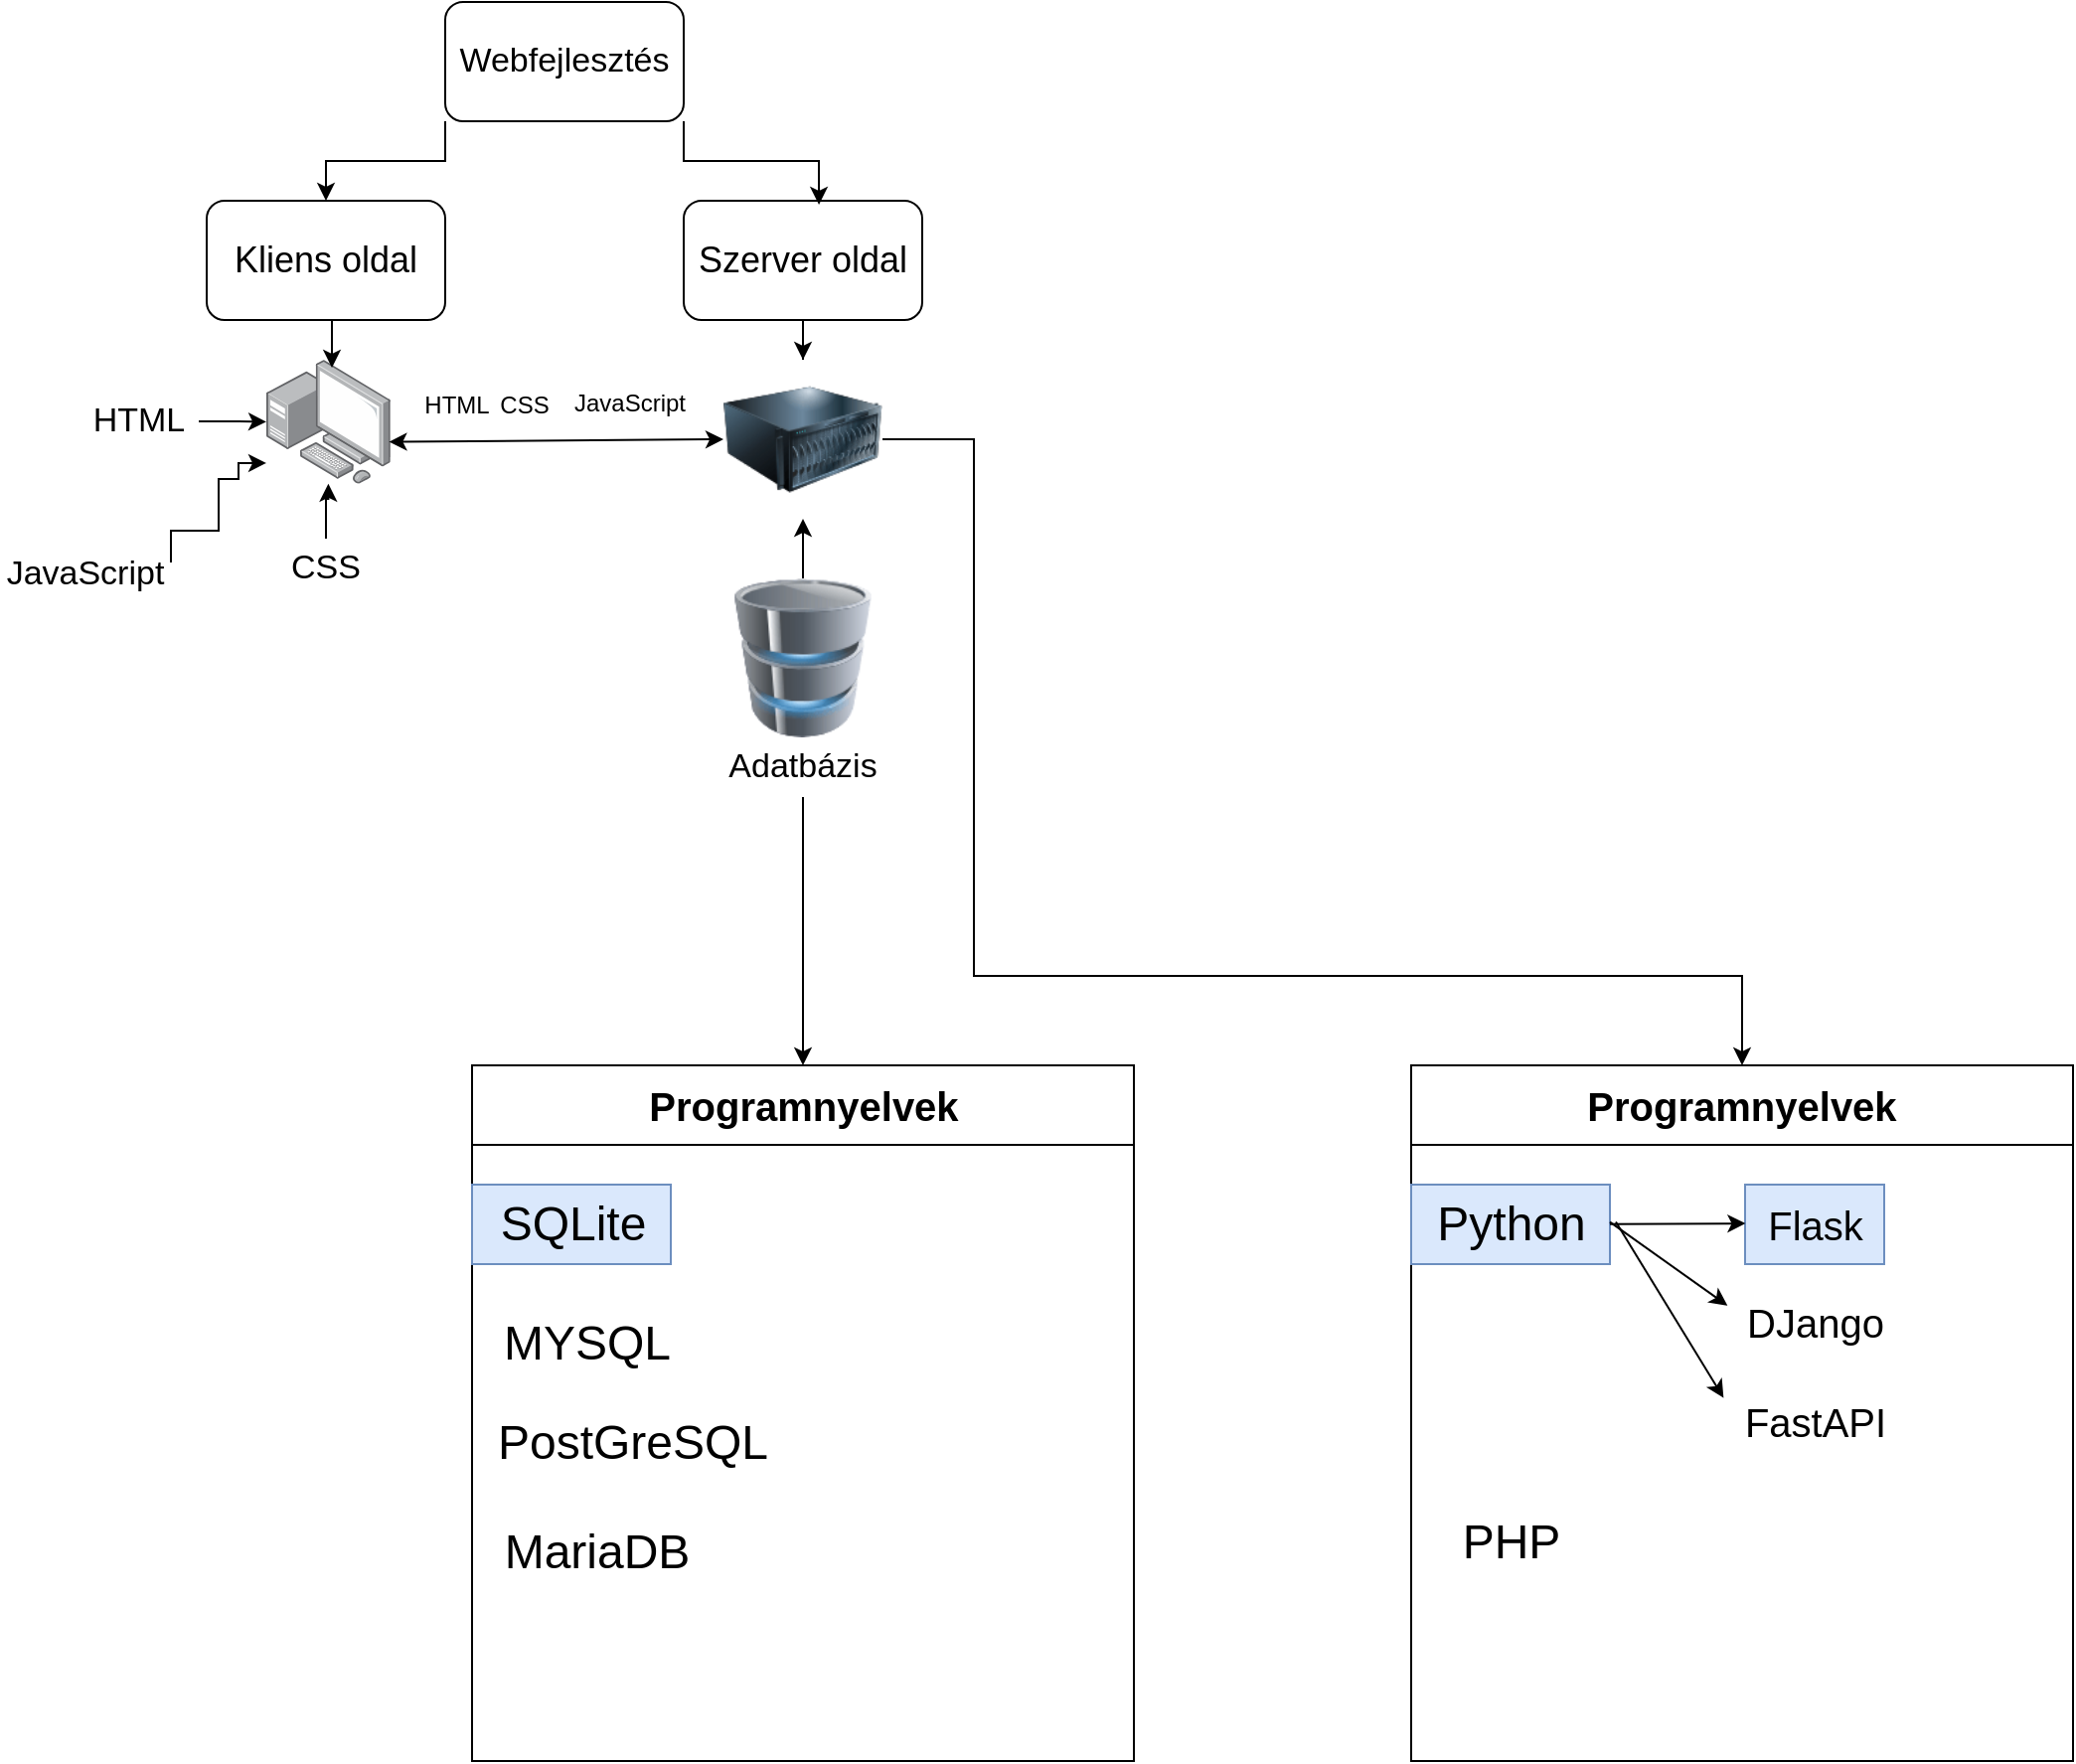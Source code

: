 <mxfile version="26.0.11">
  <diagram name="1 oldal" id="QPKSVuA1kWo0BdA6RJBZ">
    <mxGraphModel dx="1741" dy="961" grid="1" gridSize="10" guides="1" tooltips="1" connect="1" arrows="1" fold="1" page="1" pageScale="1" pageWidth="827" pageHeight="1169" math="0" shadow="0">
      <root>
        <mxCell id="0" />
        <mxCell id="1" parent="0" />
        <mxCell id="JCj-JerqRikzEphCBUMQ-4" style="edgeStyle=orthogonalEdgeStyle;rounded=0;orthogonalLoop=1;jettySize=auto;html=1;exitX=0;exitY=1;exitDx=0;exitDy=0;" edge="1" parent="1" source="JCj-JerqRikzEphCBUMQ-1" target="JCj-JerqRikzEphCBUMQ-2">
          <mxGeometry relative="1" as="geometry" />
        </mxCell>
        <mxCell id="JCj-JerqRikzEphCBUMQ-1" value="&lt;font style=&quot;font-size: 17px;&quot;&gt;Webfejlesztés&lt;/font&gt;" style="rounded=1;whiteSpace=wrap;html=1;" vertex="1" parent="1">
          <mxGeometry x="354" y="50" width="120" height="60" as="geometry" />
        </mxCell>
        <mxCell id="JCj-JerqRikzEphCBUMQ-2" value="&lt;font style=&quot;font-size: 18px;&quot;&gt;Kliens oldal&lt;/font&gt;" style="rounded=1;whiteSpace=wrap;html=1;" vertex="1" parent="1">
          <mxGeometry x="234" y="150" width="120" height="60" as="geometry" />
        </mxCell>
        <mxCell id="JCj-JerqRikzEphCBUMQ-7" style="edgeStyle=orthogonalEdgeStyle;rounded=0;orthogonalLoop=1;jettySize=auto;html=1;exitX=0.5;exitY=1;exitDx=0;exitDy=0;" edge="1" parent="1" source="JCj-JerqRikzEphCBUMQ-3" target="JCj-JerqRikzEphCBUMQ-6">
          <mxGeometry relative="1" as="geometry" />
        </mxCell>
        <mxCell id="JCj-JerqRikzEphCBUMQ-3" value="&lt;font style=&quot;font-size: 18px;&quot;&gt;Szerver oldal&lt;/font&gt;" style="rounded=1;whiteSpace=wrap;html=1;" vertex="1" parent="1">
          <mxGeometry x="474" y="150" width="120" height="60" as="geometry" />
        </mxCell>
        <mxCell id="JCj-JerqRikzEphCBUMQ-5" style="edgeStyle=orthogonalEdgeStyle;rounded=0;orthogonalLoop=1;jettySize=auto;html=1;exitX=1;exitY=1;exitDx=0;exitDy=0;entryX=0.567;entryY=0.033;entryDx=0;entryDy=0;entryPerimeter=0;" edge="1" parent="1" source="JCj-JerqRikzEphCBUMQ-1" target="JCj-JerqRikzEphCBUMQ-3">
          <mxGeometry relative="1" as="geometry" />
        </mxCell>
        <mxCell id="JCj-JerqRikzEphCBUMQ-29" style="edgeStyle=orthogonalEdgeStyle;rounded=0;orthogonalLoop=1;jettySize=auto;html=1;exitX=1;exitY=0.5;exitDx=0;exitDy=0;entryX=0.5;entryY=0;entryDx=0;entryDy=0;" edge="1" parent="1" source="JCj-JerqRikzEphCBUMQ-6" target="JCj-JerqRikzEphCBUMQ-28">
          <mxGeometry relative="1" as="geometry">
            <Array as="points">
              <mxPoint x="620" y="270" />
              <mxPoint x="620" y="540" />
              <mxPoint x="1007" y="540" />
            </Array>
          </mxGeometry>
        </mxCell>
        <mxCell id="JCj-JerqRikzEphCBUMQ-6" value="" style="image;html=1;image=img/lib/clip_art/computers/Server_128x128.png" vertex="1" parent="1">
          <mxGeometry x="494" y="230" width="80" height="80" as="geometry" />
        </mxCell>
        <mxCell id="JCj-JerqRikzEphCBUMQ-8" value="" style="image;points=[];aspect=fixed;html=1;align=center;shadow=0;dashed=0;image=img/lib/allied_telesis/computer_and_terminals/Personal_Computer_with_Server.svg;" vertex="1" parent="1">
          <mxGeometry x="264" y="230" width="62.4" height="62.4" as="geometry" />
        </mxCell>
        <mxCell id="JCj-JerqRikzEphCBUMQ-9" style="edgeStyle=orthogonalEdgeStyle;rounded=0;orthogonalLoop=1;jettySize=auto;html=1;exitX=0.5;exitY=1;exitDx=0;exitDy=0;entryX=0.529;entryY=0.064;entryDx=0;entryDy=0;entryPerimeter=0;" edge="1" parent="1" source="JCj-JerqRikzEphCBUMQ-2" target="JCj-JerqRikzEphCBUMQ-8">
          <mxGeometry relative="1" as="geometry" />
        </mxCell>
        <mxCell id="JCj-JerqRikzEphCBUMQ-13" style="edgeStyle=orthogonalEdgeStyle;rounded=0;orthogonalLoop=1;jettySize=auto;html=1;exitX=1;exitY=0.5;exitDx=0;exitDy=0;" edge="1" parent="1" source="JCj-JerqRikzEphCBUMQ-10" target="JCj-JerqRikzEphCBUMQ-8">
          <mxGeometry relative="1" as="geometry" />
        </mxCell>
        <mxCell id="JCj-JerqRikzEphCBUMQ-10" value="&lt;font style=&quot;font-size: 17px;&quot;&gt;HTML&lt;/font&gt;" style="text;html=1;align=center;verticalAlign=middle;whiteSpace=wrap;rounded=0;" vertex="1" parent="1">
          <mxGeometry x="170" y="246" width="60" height="30" as="geometry" />
        </mxCell>
        <mxCell id="JCj-JerqRikzEphCBUMQ-15" style="edgeStyle=orthogonalEdgeStyle;rounded=0;orthogonalLoop=1;jettySize=auto;html=1;exitX=0.5;exitY=0;exitDx=0;exitDy=0;" edge="1" parent="1" source="JCj-JerqRikzEphCBUMQ-11" target="JCj-JerqRikzEphCBUMQ-8">
          <mxGeometry relative="1" as="geometry" />
        </mxCell>
        <mxCell id="JCj-JerqRikzEphCBUMQ-11" value="&lt;font style=&quot;font-size: 17px;&quot;&gt;CSS&lt;/font&gt;" style="text;html=1;align=center;verticalAlign=middle;whiteSpace=wrap;rounded=0;" vertex="1" parent="1">
          <mxGeometry x="264" y="320" width="60" height="30" as="geometry" />
        </mxCell>
        <mxCell id="JCj-JerqRikzEphCBUMQ-12" value="&lt;font style=&quot;font-size: 17px;&quot;&gt;JavaScript&lt;/font&gt;" style="text;html=1;align=center;verticalAlign=middle;whiteSpace=wrap;rounded=0;" vertex="1" parent="1">
          <mxGeometry x="130" y="326" width="86" height="24" as="geometry" />
        </mxCell>
        <mxCell id="JCj-JerqRikzEphCBUMQ-14" style="edgeStyle=orthogonalEdgeStyle;rounded=0;orthogonalLoop=1;jettySize=auto;html=1;exitX=1;exitY=0.25;exitDx=0;exitDy=0;entryX=0;entryY=0.833;entryDx=0;entryDy=0;entryPerimeter=0;" edge="1" parent="1" source="JCj-JerqRikzEphCBUMQ-12" target="JCj-JerqRikzEphCBUMQ-8">
          <mxGeometry relative="1" as="geometry">
            <Array as="points">
              <mxPoint x="216" y="316" />
              <mxPoint x="240" y="316" />
              <mxPoint x="240" y="290" />
              <mxPoint x="250" y="290" />
              <mxPoint x="250" y="282" />
            </Array>
          </mxGeometry>
        </mxCell>
        <mxCell id="JCj-JerqRikzEphCBUMQ-18" style="edgeStyle=orthogonalEdgeStyle;rounded=0;orthogonalLoop=1;jettySize=auto;html=1;exitX=0.5;exitY=0;exitDx=0;exitDy=0;" edge="1" parent="1" source="JCj-JerqRikzEphCBUMQ-16" target="JCj-JerqRikzEphCBUMQ-6">
          <mxGeometry relative="1" as="geometry" />
        </mxCell>
        <mxCell id="JCj-JerqRikzEphCBUMQ-16" value="" style="image;html=1;image=img/lib/clip_art/computers/Database_128x128.png" vertex="1" parent="1">
          <mxGeometry x="494" y="340" width="80" height="80" as="geometry" />
        </mxCell>
        <mxCell id="JCj-JerqRikzEphCBUMQ-61" style="edgeStyle=orthogonalEdgeStyle;rounded=0;orthogonalLoop=1;jettySize=auto;html=1;exitX=0.5;exitY=1;exitDx=0;exitDy=0;entryX=0.5;entryY=0;entryDx=0;entryDy=0;" edge="1" parent="1" source="JCj-JerqRikzEphCBUMQ-19" target="JCj-JerqRikzEphCBUMQ-52">
          <mxGeometry relative="1" as="geometry" />
        </mxCell>
        <mxCell id="JCj-JerqRikzEphCBUMQ-19" value="&lt;font style=&quot;font-size: 17px;&quot;&gt;Adatbázis&lt;/font&gt;" style="text;html=1;align=center;verticalAlign=middle;whiteSpace=wrap;rounded=0;" vertex="1" parent="1">
          <mxGeometry x="486" y="420" width="96" height="30" as="geometry" />
        </mxCell>
        <mxCell id="JCj-JerqRikzEphCBUMQ-21" value="" style="endArrow=classic;startArrow=classic;html=1;rounded=0;entryX=0;entryY=0.5;entryDx=0;entryDy=0;exitX=0.989;exitY=0.662;exitDx=0;exitDy=0;exitPerimeter=0;" edge="1" parent="1" source="JCj-JerqRikzEphCBUMQ-8" target="JCj-JerqRikzEphCBUMQ-6">
          <mxGeometry width="50" height="50" relative="1" as="geometry">
            <mxPoint x="370" y="300" as="sourcePoint" />
            <mxPoint x="420" y="250" as="targetPoint" />
          </mxGeometry>
        </mxCell>
        <mxCell id="JCj-JerqRikzEphCBUMQ-22" value="&lt;font&gt;HTML&lt;/font&gt;" style="text;html=1;align=center;verticalAlign=middle;whiteSpace=wrap;rounded=0;" vertex="1" parent="1">
          <mxGeometry x="340" y="240" width="40" height="25" as="geometry" />
        </mxCell>
        <mxCell id="JCj-JerqRikzEphCBUMQ-23" value="&lt;font&gt;CSS&lt;/font&gt;" style="text;html=1;align=center;verticalAlign=middle;whiteSpace=wrap;rounded=0;" vertex="1" parent="1">
          <mxGeometry x="374" y="240" width="40" height="25" as="geometry" />
        </mxCell>
        <mxCell id="JCj-JerqRikzEphCBUMQ-24" value="&lt;font&gt;JavaScript&lt;/font&gt;" style="text;html=1;align=center;verticalAlign=middle;whiteSpace=wrap;rounded=0;" vertex="1" parent="1">
          <mxGeometry x="414" y="240" width="66" height="24" as="geometry" />
        </mxCell>
        <mxCell id="JCj-JerqRikzEphCBUMQ-28" value="&lt;font style=&quot;font-size: 20px;&quot;&gt;Programnyelvek&lt;/font&gt;" style="swimlane;whiteSpace=wrap;html=1;startSize=40;" vertex="1" parent="1">
          <mxGeometry x="840" y="585" width="333" height="350" as="geometry">
            <mxRectangle x="627" y="220" width="130" height="30" as="alternateBounds" />
          </mxGeometry>
        </mxCell>
        <mxCell id="JCj-JerqRikzEphCBUMQ-37" value="&lt;font style=&quot;font-size: 24px;&quot;&gt;Python&lt;/font&gt;" style="text;html=1;align=center;verticalAlign=middle;resizable=0;points=[];autosize=1;strokeColor=#6c8ebf;fillColor=#dae8fc;" vertex="1" parent="JCj-JerqRikzEphCBUMQ-28">
          <mxGeometry y="60" width="100" height="40" as="geometry" />
        </mxCell>
        <mxCell id="JCj-JerqRikzEphCBUMQ-39" value="&lt;font style=&quot;font-size: 24px;&quot;&gt;PHP&lt;/font&gt;" style="text;html=1;align=center;verticalAlign=middle;resizable=0;points=[];autosize=1;strokeColor=none;fillColor=none;" vertex="1" parent="JCj-JerqRikzEphCBUMQ-28">
          <mxGeometry x="15" y="220" width="70" height="40" as="geometry" />
        </mxCell>
        <mxCell id="JCj-JerqRikzEphCBUMQ-45" value="&lt;font style=&quot;font-size: 20px;&quot;&gt;Flask&lt;/font&gt;" style="text;html=1;align=center;verticalAlign=middle;resizable=0;points=[];autosize=1;strokeColor=#6c8ebf;fillColor=#dae8fc;" vertex="1" parent="JCj-JerqRikzEphCBUMQ-28">
          <mxGeometry x="168" y="60.0" width="70" height="40" as="geometry" />
        </mxCell>
        <mxCell id="JCj-JerqRikzEphCBUMQ-46" value="&lt;font style=&quot;font-size: 20px;&quot;&gt;DJango&lt;/font&gt;" style="text;html=1;align=center;verticalAlign=middle;resizable=0;points=[];autosize=1;" vertex="1" parent="JCj-JerqRikzEphCBUMQ-28">
          <mxGeometry x="158" y="108.8" width="90" height="40" as="geometry" />
        </mxCell>
        <mxCell id="JCj-JerqRikzEphCBUMQ-47" value="&lt;font style=&quot;font-size: 20px;&quot;&gt;FastAPI&lt;/font&gt;" style="text;html=1;align=center;verticalAlign=middle;resizable=0;points=[];autosize=1;" vertex="1" parent="JCj-JerqRikzEphCBUMQ-28">
          <mxGeometry x="158" y="158.8" width="90" height="40" as="geometry" />
        </mxCell>
        <mxCell id="JCj-JerqRikzEphCBUMQ-49" value="" style="endArrow=classic;html=1;rounded=0;entryX=0.003;entryY=0.489;entryDx=0;entryDy=0;entryPerimeter=0;" edge="1" parent="JCj-JerqRikzEphCBUMQ-28" source="JCj-JerqRikzEphCBUMQ-37" target="JCj-JerqRikzEphCBUMQ-45">
          <mxGeometry width="50" height="50" relative="1" as="geometry">
            <mxPoint x="103" y="88.8" as="sourcePoint" />
            <mxPoint x="153" y="38.8" as="targetPoint" />
          </mxGeometry>
        </mxCell>
        <mxCell id="JCj-JerqRikzEphCBUMQ-50" value="" style="endArrow=classic;html=1;rounded=0;entryX=0.013;entryY=0.302;entryDx=0;entryDy=0;entryPerimeter=0;" edge="1" parent="JCj-JerqRikzEphCBUMQ-28" target="JCj-JerqRikzEphCBUMQ-46">
          <mxGeometry width="50" height="50" relative="1" as="geometry">
            <mxPoint x="100" y="78.8" as="sourcePoint" />
            <mxPoint x="168" y="89.8" as="targetPoint" />
          </mxGeometry>
        </mxCell>
        <mxCell id="JCj-JerqRikzEphCBUMQ-51" value="" style="endArrow=classic;html=1;rounded=0;entryX=-0.009;entryY=0.213;entryDx=0;entryDy=0;entryPerimeter=0;" edge="1" parent="JCj-JerqRikzEphCBUMQ-28" target="JCj-JerqRikzEphCBUMQ-47">
          <mxGeometry width="50" height="50" relative="1" as="geometry">
            <mxPoint x="103" y="78.8" as="sourcePoint" />
            <mxPoint x="158" y="138.8" as="targetPoint" />
          </mxGeometry>
        </mxCell>
        <mxCell id="JCj-JerqRikzEphCBUMQ-52" value="&lt;font style=&quot;font-size: 20px;&quot;&gt;Programnyelvek&lt;/font&gt;" style="swimlane;whiteSpace=wrap;html=1;startSize=40;" vertex="1" parent="1">
          <mxGeometry x="367.5" y="585" width="333" height="350" as="geometry">
            <mxRectangle x="627" y="220" width="130" height="30" as="alternateBounds" />
          </mxGeometry>
        </mxCell>
        <mxCell id="JCj-JerqRikzEphCBUMQ-53" value="&lt;font style=&quot;font-size: 24px;&quot;&gt;SQLite&lt;/font&gt;" style="text;html=1;align=center;verticalAlign=middle;resizable=0;points=[];autosize=1;strokeColor=#6c8ebf;fillColor=#dae8fc;" vertex="1" parent="JCj-JerqRikzEphCBUMQ-52">
          <mxGeometry y="60" width="100" height="40" as="geometry" />
        </mxCell>
        <mxCell id="JCj-JerqRikzEphCBUMQ-54" value="&lt;font style=&quot;font-size: 24px;&quot;&gt;MYSQL&lt;/font&gt;" style="text;html=1;align=center;verticalAlign=middle;resizable=0;points=[];autosize=1;strokeColor=none;fillColor=none;" vertex="1" parent="JCj-JerqRikzEphCBUMQ-52">
          <mxGeometry x="2.5" y="120" width="110" height="40" as="geometry" />
        </mxCell>
        <mxCell id="JCj-JerqRikzEphCBUMQ-62" value="&lt;font style=&quot;font-size: 24px;&quot;&gt;PostGreSQL&lt;/font&gt;" style="text;html=1;align=center;verticalAlign=middle;resizable=0;points=[];autosize=1;strokeColor=none;fillColor=none;" vertex="1" parent="JCj-JerqRikzEphCBUMQ-52">
          <mxGeometry y="170" width="160" height="40" as="geometry" />
        </mxCell>
        <mxCell id="JCj-JerqRikzEphCBUMQ-63" value="&lt;span style=&quot;font-size: 24px;&quot;&gt;MariaDB&lt;/span&gt;" style="text;html=1;align=center;verticalAlign=middle;resizable=0;points=[];autosize=1;strokeColor=none;fillColor=none;" vertex="1" parent="JCj-JerqRikzEphCBUMQ-52">
          <mxGeometry x="2.5" y="225" width="120" height="40" as="geometry" />
        </mxCell>
      </root>
    </mxGraphModel>
  </diagram>
</mxfile>
